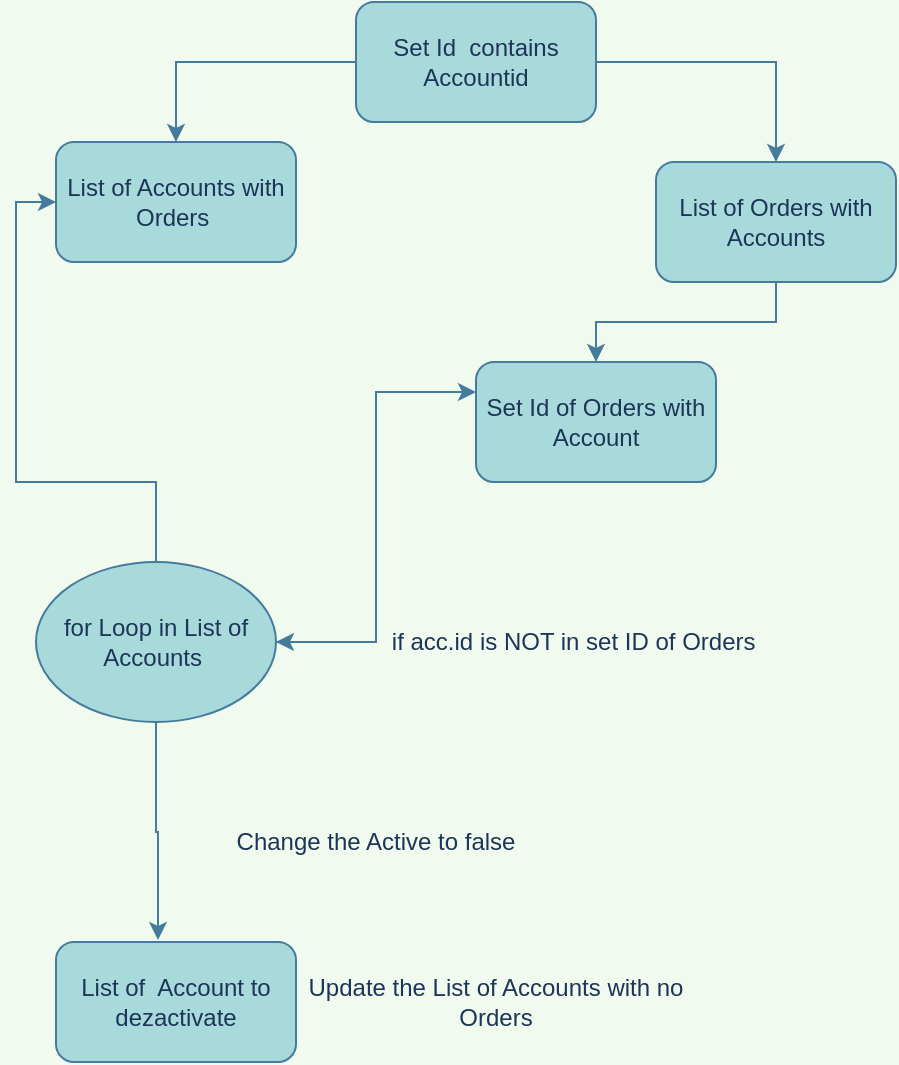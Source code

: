 <mxfile version="13.6.0" type="github">
  <diagram id="qQmMKUxW-BNHHDpqoxyz" name="Page-1">
    <mxGraphModel dx="868" dy="482" grid="1" gridSize="10" guides="1" tooltips="1" connect="1" arrows="1" fold="1" page="1" pageScale="1" pageWidth="850" pageHeight="1100" background="#F1FAEE" math="0" shadow="0">
      <root>
        <mxCell id="0" />
        <mxCell id="1" parent="0" />
        <mxCell id="2s5P87bQGfyGgUvzPgCE-1" value="List of&amp;nbsp; Account to dezactivate" style="rounded=1;whiteSpace=wrap;html=1;fillColor=#A8DADC;strokeColor=#457B9D;fontColor=#1D3557;" parent="1" vertex="1">
          <mxGeometry x="90" y="480" width="120" height="60" as="geometry" />
        </mxCell>
        <mxCell id="2s5P87bQGfyGgUvzPgCE-4" value="" style="edgeStyle=orthogonalEdgeStyle;rounded=0;orthogonalLoop=1;jettySize=auto;html=1;strokeColor=#457B9D;fontColor=#1D3557;labelBackgroundColor=#F1FAEE;" parent="1" source="2s5P87bQGfyGgUvzPgCE-2" target="2s5P87bQGfyGgUvzPgCE-3" edge="1">
          <mxGeometry relative="1" as="geometry" />
        </mxCell>
        <mxCell id="2s5P87bQGfyGgUvzPgCE-6" value="" style="edgeStyle=orthogonalEdgeStyle;rounded=0;orthogonalLoop=1;jettySize=auto;html=1;strokeColor=#457B9D;fontColor=#1D3557;labelBackgroundColor=#F1FAEE;" parent="1" source="2s5P87bQGfyGgUvzPgCE-2" target="2s5P87bQGfyGgUvzPgCE-5" edge="1">
          <mxGeometry relative="1" as="geometry" />
        </mxCell>
        <mxCell id="2s5P87bQGfyGgUvzPgCE-2" value="Set Id&amp;nbsp; contains Accountid" style="rounded=1;whiteSpace=wrap;html=1;fillColor=#A8DADC;strokeColor=#457B9D;fontColor=#1D3557;" parent="1" vertex="1">
          <mxGeometry x="240" y="10" width="120" height="60" as="geometry" />
        </mxCell>
        <mxCell id="2s5P87bQGfyGgUvzPgCE-3" value="List of Accounts with Orders&amp;nbsp;" style="rounded=1;whiteSpace=wrap;html=1;fillColor=#A8DADC;strokeColor=#457B9D;fontColor=#1D3557;" parent="1" vertex="1">
          <mxGeometry x="90" y="80" width="120" height="60" as="geometry" />
        </mxCell>
        <mxCell id="2s5P87bQGfyGgUvzPgCE-8" value="" style="edgeStyle=orthogonalEdgeStyle;rounded=0;orthogonalLoop=1;jettySize=auto;html=1;strokeColor=#457B9D;fontColor=#1D3557;labelBackgroundColor=#F1FAEE;" parent="1" source="2s5P87bQGfyGgUvzPgCE-5" target="2s5P87bQGfyGgUvzPgCE-7" edge="1">
          <mxGeometry relative="1" as="geometry" />
        </mxCell>
        <mxCell id="2s5P87bQGfyGgUvzPgCE-5" value="List of Orders with Accounts" style="whiteSpace=wrap;html=1;rounded=1;fillColor=#A8DADC;strokeColor=#457B9D;fontColor=#1D3557;" parent="1" vertex="1">
          <mxGeometry x="390" y="90" width="120" height="60" as="geometry" />
        </mxCell>
        <mxCell id="2s5P87bQGfyGgUvzPgCE-7" value="Set Id of Orders with Account" style="whiteSpace=wrap;html=1;rounded=1;fillColor=#A8DADC;strokeColor=#457B9D;fontColor=#1D3557;" parent="1" vertex="1">
          <mxGeometry x="300" y="190" width="120" height="60" as="geometry" />
        </mxCell>
        <mxCell id="2s5P87bQGfyGgUvzPgCE-10" style="edgeStyle=orthogonalEdgeStyle;rounded=0;orthogonalLoop=1;jettySize=auto;html=1;entryX=0;entryY=0.5;entryDx=0;entryDy=0;exitX=0.5;exitY=0;exitDx=0;exitDy=0;strokeColor=#457B9D;fontColor=#1D3557;labelBackgroundColor=#F1FAEE;" parent="1" source="2s5P87bQGfyGgUvzPgCE-9" target="2s5P87bQGfyGgUvzPgCE-3" edge="1">
          <mxGeometry relative="1" as="geometry">
            <Array as="points">
              <mxPoint x="140" y="250" />
              <mxPoint x="70" y="250" />
              <mxPoint x="70" y="110" />
            </Array>
          </mxGeometry>
        </mxCell>
        <mxCell id="2s5P87bQGfyGgUvzPgCE-11" style="edgeStyle=orthogonalEdgeStyle;rounded=0;orthogonalLoop=1;jettySize=auto;html=1;entryX=0;entryY=0.25;entryDx=0;entryDy=0;strokeColor=#457B9D;fontColor=#1D3557;labelBackgroundColor=#F1FAEE;" parent="1" source="2s5P87bQGfyGgUvzPgCE-9" target="2s5P87bQGfyGgUvzPgCE-7" edge="1">
          <mxGeometry relative="1" as="geometry" />
        </mxCell>
        <mxCell id="2s5P87bQGfyGgUvzPgCE-13" style="edgeStyle=orthogonalEdgeStyle;rounded=0;orthogonalLoop=1;jettySize=auto;html=1;entryX=0.425;entryY=-0.017;entryDx=0;entryDy=0;entryPerimeter=0;strokeColor=#457B9D;fontColor=#1D3557;labelBackgroundColor=#F1FAEE;" parent="1" source="2s5P87bQGfyGgUvzPgCE-9" target="2s5P87bQGfyGgUvzPgCE-1" edge="1">
          <mxGeometry relative="1" as="geometry" />
        </mxCell>
        <mxCell id="2s5P87bQGfyGgUvzPgCE-9" value="for Loop in List of Accounts&amp;nbsp;" style="ellipse;whiteSpace=wrap;html=1;fillColor=#A8DADC;strokeColor=#457B9D;fontColor=#1D3557;" parent="1" vertex="1">
          <mxGeometry x="80" y="290" width="120" height="80" as="geometry" />
        </mxCell>
        <mxCell id="Y0JbteCEiLpzvYiXelPT-1" value="" style="edgeStyle=orthogonalEdgeStyle;curved=0;rounded=1;sketch=0;orthogonalLoop=1;jettySize=auto;html=1;strokeColor=#457B9D;fillColor=#A8DADC;fontColor=#1D3557;" edge="1" parent="1" source="2s5P87bQGfyGgUvzPgCE-12" target="2s5P87bQGfyGgUvzPgCE-9">
          <mxGeometry relative="1" as="geometry" />
        </mxCell>
        <mxCell id="2s5P87bQGfyGgUvzPgCE-12" value="if acc.id is NOT in set ID of Orders&amp;nbsp;" style="text;html=1;align=center;verticalAlign=middle;resizable=0;points=[];autosize=1;fontColor=#1D3557;" parent="1" vertex="1">
          <mxGeometry x="250" y="320" width="200" height="20" as="geometry" />
        </mxCell>
        <mxCell id="2s5P87bQGfyGgUvzPgCE-14" value="Change the Active to false" style="text;html=1;strokeColor=none;fillColor=none;align=center;verticalAlign=middle;whiteSpace=wrap;rounded=0;fontColor=#1D3557;" parent="1" vertex="1">
          <mxGeometry x="150" y="420" width="200" height="20" as="geometry" />
        </mxCell>
        <mxCell id="2s5P87bQGfyGgUvzPgCE-15" value="Update the List of Accounts with no Orders" style="text;html=1;strokeColor=none;fillColor=none;align=center;verticalAlign=middle;whiteSpace=wrap;rounded=0;fontColor=#1D3557;" parent="1" vertex="1">
          <mxGeometry x="210" y="500" width="200" height="20" as="geometry" />
        </mxCell>
      </root>
    </mxGraphModel>
  </diagram>
</mxfile>
